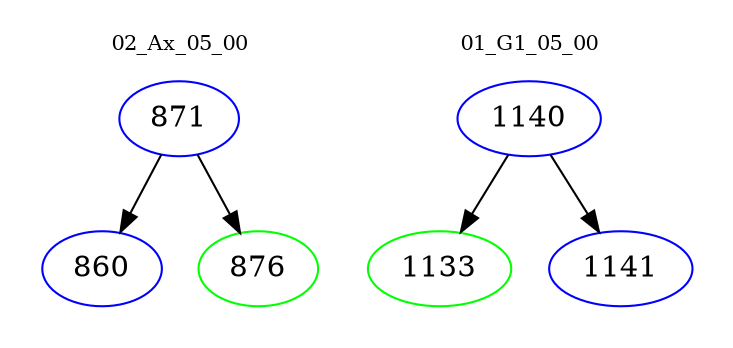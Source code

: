digraph{
subgraph cluster_0 {
color = white
label = "02_Ax_05_00";
fontsize=10;
T0_871 [label="871", color="blue"]
T0_871 -> T0_860 [color="black"]
T0_860 [label="860", color="blue"]
T0_871 -> T0_876 [color="black"]
T0_876 [label="876", color="green"]
}
subgraph cluster_1 {
color = white
label = "01_G1_05_00";
fontsize=10;
T1_1140 [label="1140", color="blue"]
T1_1140 -> T1_1133 [color="black"]
T1_1133 [label="1133", color="green"]
T1_1140 -> T1_1141 [color="black"]
T1_1141 [label="1141", color="blue"]
}
}
